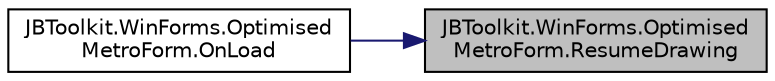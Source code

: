 digraph "JBToolkit.WinForms.OptimisedMetroForm.ResumeDrawing"
{
 // LATEX_PDF_SIZE
  edge [fontname="Helvetica",fontsize="10",labelfontname="Helvetica",labelfontsize="10"];
  node [fontname="Helvetica",fontsize="10",shape=record];
  rankdir="RL";
  Node1 [label="JBToolkit.WinForms.Optimised\lMetroForm.ResumeDrawing",height=0.2,width=0.4,color="black", fillcolor="grey75", style="filled", fontcolor="black",tooltip="Resume the drawing of a control"];
  Node1 -> Node2 [dir="back",color="midnightblue",fontsize="10",style="solid",fontname="Helvetica"];
  Node2 [label="JBToolkit.WinForms.Optimised\lMetroForm.OnLoad",height=0.2,width=0.4,color="black", fillcolor="white", style="filled",URL="$da/d7e/class_j_b_toolkit_1_1_win_forms_1_1_optimised_metro_form.html#aec527a96922fa9e51021f2da3b3f29e9",tooltip=" "];
}
